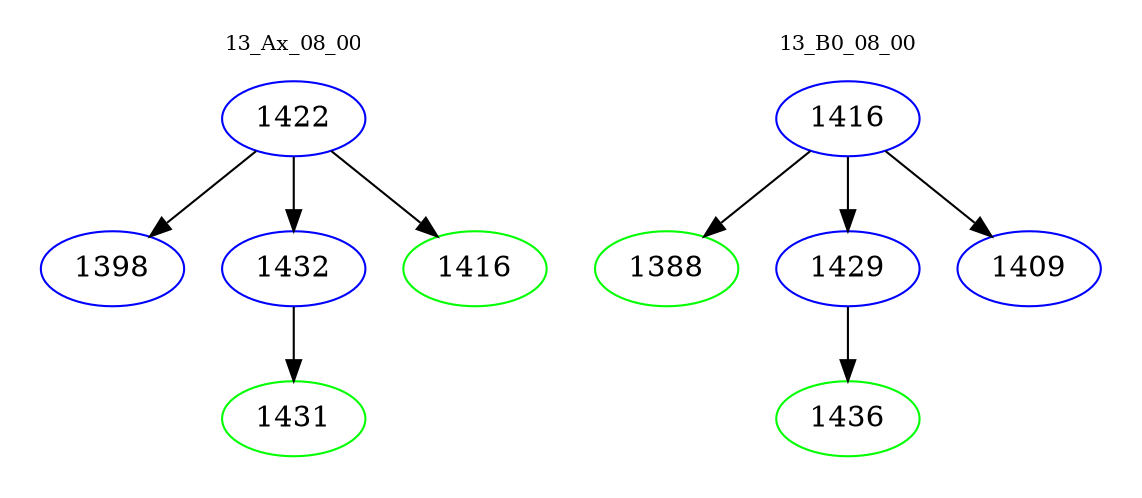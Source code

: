 digraph{
subgraph cluster_0 {
color = white
label = "13_Ax_08_00";
fontsize=10;
T0_1422 [label="1422", color="blue"]
T0_1422 -> T0_1398 [color="black"]
T0_1398 [label="1398", color="blue"]
T0_1422 -> T0_1432 [color="black"]
T0_1432 [label="1432", color="blue"]
T0_1432 -> T0_1431 [color="black"]
T0_1431 [label="1431", color="green"]
T0_1422 -> T0_1416 [color="black"]
T0_1416 [label="1416", color="green"]
}
subgraph cluster_1 {
color = white
label = "13_B0_08_00";
fontsize=10;
T1_1416 [label="1416", color="blue"]
T1_1416 -> T1_1388 [color="black"]
T1_1388 [label="1388", color="green"]
T1_1416 -> T1_1429 [color="black"]
T1_1429 [label="1429", color="blue"]
T1_1429 -> T1_1436 [color="black"]
T1_1436 [label="1436", color="green"]
T1_1416 -> T1_1409 [color="black"]
T1_1409 [label="1409", color="blue"]
}
}
